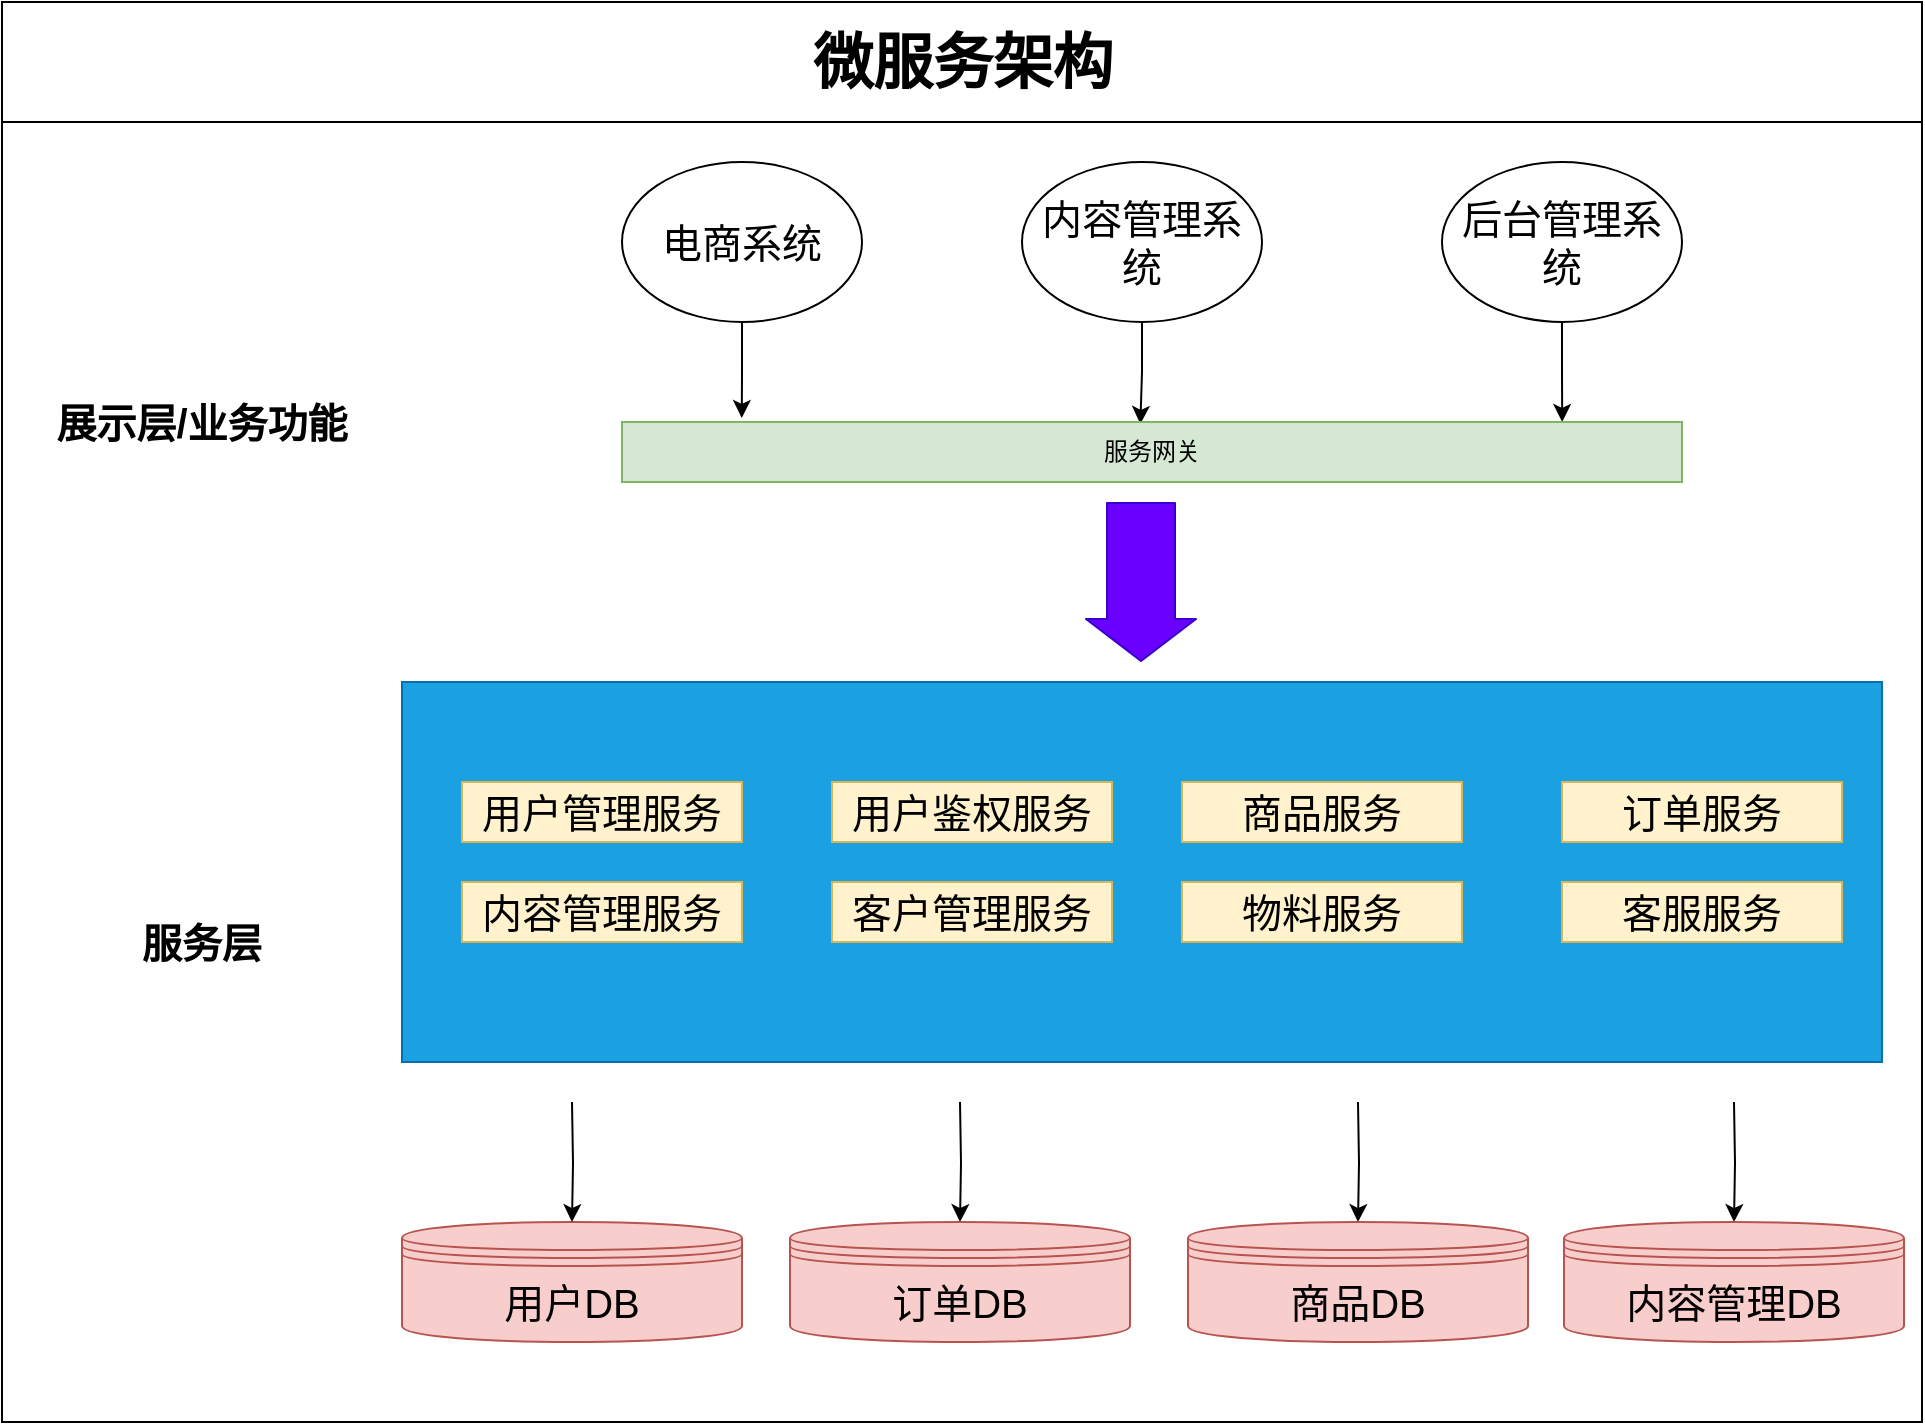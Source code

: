 <mxfile version="14.4.2" type="github">
  <diagram id="sahSBgh8zaKbjRusDvZ8" name="Page-1">
    <mxGraphModel dx="2272" dy="706" grid="1" gridSize="10" guides="1" tooltips="1" connect="1" arrows="1" fold="1" page="1" pageScale="1" pageWidth="850" pageHeight="1100" math="0" shadow="0">
      <root>
        <mxCell id="0" />
        <mxCell id="1" parent="0" />
        <mxCell id="qKksl_JtNVII29_T2Rug-1" value="微服务架构" style="swimlane;html=1;startSize=60;horizontal=1;containerType=tree;newEdgeStyle={&quot;edgeStyle&quot;:&quot;elbowEdgeStyle&quot;,&quot;startArrow&quot;:&quot;none&quot;,&quot;endArrow&quot;:&quot;none&quot;};fontSize=30;fontStyle=1" vertex="1" parent="1">
          <mxGeometry x="-67" y="90" width="960" height="710" as="geometry" />
        </mxCell>
        <mxCell id="qKksl_JtNVII29_T2Rug-2" style="edgeStyle=orthogonalEdgeStyle;rounded=0;orthogonalLoop=1;jettySize=auto;html=1;entryX=0.489;entryY=0.033;entryDx=0;entryDy=0;entryPerimeter=0;" edge="1" parent="qKksl_JtNVII29_T2Rug-1" source="qKksl_JtNVII29_T2Rug-3" target="qKksl_JtNVII29_T2Rug-8">
          <mxGeometry relative="1" as="geometry" />
        </mxCell>
        <mxCell id="qKksl_JtNVII29_T2Rug-3" value="内容管理系统" style="ellipse;whiteSpace=wrap;html=1;fontSize=20;" vertex="1" parent="qKksl_JtNVII29_T2Rug-1">
          <mxGeometry x="510" y="80" width="120" height="80" as="geometry" />
        </mxCell>
        <mxCell id="qKksl_JtNVII29_T2Rug-4" style="edgeStyle=orthogonalEdgeStyle;rounded=0;orthogonalLoop=1;jettySize=auto;html=1;entryX=0.113;entryY=-0.067;entryDx=0;entryDy=0;entryPerimeter=0;" edge="1" parent="qKksl_JtNVII29_T2Rug-1" source="qKksl_JtNVII29_T2Rug-5" target="qKksl_JtNVII29_T2Rug-8">
          <mxGeometry relative="1" as="geometry" />
        </mxCell>
        <mxCell id="qKksl_JtNVII29_T2Rug-5" value="电商系统" style="ellipse;whiteSpace=wrap;html=1;fontSize=20;" vertex="1" parent="qKksl_JtNVII29_T2Rug-1">
          <mxGeometry x="310" y="80" width="120" height="80" as="geometry" />
        </mxCell>
        <mxCell id="qKksl_JtNVII29_T2Rug-6" style="edgeStyle=orthogonalEdgeStyle;rounded=0;orthogonalLoop=1;jettySize=auto;html=1;entryX=0.887;entryY=0;entryDx=0;entryDy=0;entryPerimeter=0;" edge="1" parent="qKksl_JtNVII29_T2Rug-1" source="qKksl_JtNVII29_T2Rug-7" target="qKksl_JtNVII29_T2Rug-8">
          <mxGeometry relative="1" as="geometry" />
        </mxCell>
        <mxCell id="qKksl_JtNVII29_T2Rug-7" value="后台管理系统" style="ellipse;whiteSpace=wrap;html=1;fontSize=20;" vertex="1" parent="qKksl_JtNVII29_T2Rug-1">
          <mxGeometry x="720" y="80" width="120" height="80" as="geometry" />
        </mxCell>
        <mxCell id="qKksl_JtNVII29_T2Rug-8" value="服务网关" style="rounded=0;whiteSpace=wrap;html=1;fillColor=#d5e8d4;strokeColor=#82b366;" vertex="1" parent="qKksl_JtNVII29_T2Rug-1">
          <mxGeometry x="310" y="210" width="530" height="30" as="geometry" />
        </mxCell>
        <mxCell id="qKksl_JtNVII29_T2Rug-9" value="" style="shape=flexArrow;endArrow=classic;html=1;fontSize=20;width=34;endSize=6.67;fillColor=#6a00ff;strokeColor=#3700CC;" edge="1" parent="qKksl_JtNVII29_T2Rug-1">
          <mxGeometry width="50" height="50" relative="1" as="geometry">
            <mxPoint x="569.5" y="250" as="sourcePoint" />
            <mxPoint x="569.5" y="330" as="targetPoint" />
          </mxGeometry>
        </mxCell>
        <mxCell id="qKksl_JtNVII29_T2Rug-10" value="" style="rounded=0;whiteSpace=wrap;html=1;fontSize=20;fillColor=#1ba1e2;strokeColor=#006EAF;fontColor=#ffffff;" vertex="1" parent="qKksl_JtNVII29_T2Rug-1">
          <mxGeometry x="200" y="340" width="740" height="190" as="geometry" />
        </mxCell>
        <mxCell id="qKksl_JtNVII29_T2Rug-15" style="edgeStyle=orthogonalEdgeStyle;rounded=0;orthogonalLoop=1;jettySize=auto;html=1;entryX=0.5;entryY=0;entryDx=0;entryDy=0;fontSize=20;" edge="1" parent="qKksl_JtNVII29_T2Rug-1" target="qKksl_JtNVII29_T2Rug-27">
          <mxGeometry relative="1" as="geometry">
            <mxPoint x="678" y="550" as="sourcePoint" />
          </mxGeometry>
        </mxCell>
        <mxCell id="qKksl_JtNVII29_T2Rug-20" style="edgeStyle=orthogonalEdgeStyle;rounded=0;orthogonalLoop=1;jettySize=auto;html=1;fontSize=20;" edge="1" parent="qKksl_JtNVII29_T2Rug-1" target="qKksl_JtNVII29_T2Rug-26">
          <mxGeometry relative="1" as="geometry">
            <mxPoint x="479" y="550" as="sourcePoint" />
          </mxGeometry>
        </mxCell>
        <mxCell id="qKksl_JtNVII29_T2Rug-25" value="用户DB" style="shape=datastore;whiteSpace=wrap;html=1;fontSize=20;fillColor=#f8cecc;strokeColor=#b85450;" vertex="1" parent="qKksl_JtNVII29_T2Rug-1">
          <mxGeometry x="200" y="610" width="170" height="60" as="geometry" />
        </mxCell>
        <mxCell id="qKksl_JtNVII29_T2Rug-26" value="订单DB" style="shape=datastore;whiteSpace=wrap;html=1;fontSize=20;fillColor=#f8cecc;strokeColor=#b85450;" vertex="1" parent="qKksl_JtNVII29_T2Rug-1">
          <mxGeometry x="394" y="610" width="170" height="60" as="geometry" />
        </mxCell>
        <mxCell id="qKksl_JtNVII29_T2Rug-27" value="商品DB" style="shape=datastore;whiteSpace=wrap;html=1;fontSize=20;fillColor=#f8cecc;strokeColor=#b85450;" vertex="1" parent="qKksl_JtNVII29_T2Rug-1">
          <mxGeometry x="593" y="610" width="170" height="60" as="geometry" />
        </mxCell>
        <mxCell id="qKksl_JtNVII29_T2Rug-28" style="edgeStyle=orthogonalEdgeStyle;rounded=0;orthogonalLoop=1;jettySize=auto;html=1;entryX=0.5;entryY=0;entryDx=0;entryDy=0;fontSize=20;" edge="1" parent="qKksl_JtNVII29_T2Rug-1" target="qKksl_JtNVII29_T2Rug-25">
          <mxGeometry relative="1" as="geometry">
            <mxPoint x="285" y="550" as="sourcePoint" />
          </mxGeometry>
        </mxCell>
        <mxCell id="qKksl_JtNVII29_T2Rug-29" value="&lt;font style=&quot;font-size: 20px;&quot;&gt;展示层/业务功能&lt;/font&gt;" style="rounded=0;whiteSpace=wrap;html=1;fontSize=20;fontStyle=1;strokeColor=none;" vertex="1" parent="qKksl_JtNVII29_T2Rug-1">
          <mxGeometry x="20" y="180" width="160" height="60" as="geometry" />
        </mxCell>
        <mxCell id="qKksl_JtNVII29_T2Rug-30" value="&lt;font style=&quot;font-size: 20px&quot;&gt;服务层&lt;/font&gt;" style="rounded=0;whiteSpace=wrap;html=1;fontSize=20;fontStyle=1;strokeColor=none;" vertex="1" parent="qKksl_JtNVII29_T2Rug-1">
          <mxGeometry x="20" y="440" width="160" height="60" as="geometry" />
        </mxCell>
        <mxCell id="qKksl_JtNVII29_T2Rug-12" value="用户管理服务" style="rounded=0;whiteSpace=wrap;html=1;fillColor=#fff2cc;strokeColor=#d6b656;fontSize=20;" vertex="1" parent="qKksl_JtNVII29_T2Rug-1">
          <mxGeometry x="230" y="390" width="140" height="30" as="geometry" />
        </mxCell>
        <mxCell id="qKksl_JtNVII29_T2Rug-42" value="用户鉴权服务" style="rounded=0;whiteSpace=wrap;html=1;fillColor=#fff2cc;strokeColor=#d6b656;fontSize=20;" vertex="1" parent="qKksl_JtNVII29_T2Rug-1">
          <mxGeometry x="415" y="390" width="140" height="30" as="geometry" />
        </mxCell>
        <mxCell id="qKksl_JtNVII29_T2Rug-43" value="商品服务" style="rounded=0;whiteSpace=wrap;html=1;fillColor=#fff2cc;strokeColor=#d6b656;fontSize=20;" vertex="1" parent="qKksl_JtNVII29_T2Rug-1">
          <mxGeometry x="590" y="390" width="140" height="30" as="geometry" />
        </mxCell>
        <mxCell id="qKksl_JtNVII29_T2Rug-44" value="订单服务" style="rounded=0;whiteSpace=wrap;html=1;fillColor=#fff2cc;strokeColor=#d6b656;fontSize=20;" vertex="1" parent="qKksl_JtNVII29_T2Rug-1">
          <mxGeometry x="780" y="390" width="140" height="30" as="geometry" />
        </mxCell>
        <mxCell id="qKksl_JtNVII29_T2Rug-45" value="内容管理服务" style="rounded=0;whiteSpace=wrap;html=1;fillColor=#fff2cc;strokeColor=#d6b656;fontSize=20;" vertex="1" parent="qKksl_JtNVII29_T2Rug-1">
          <mxGeometry x="230" y="440" width="140" height="30" as="geometry" />
        </mxCell>
        <mxCell id="qKksl_JtNVII29_T2Rug-46" value="客户管理服务" style="rounded=0;whiteSpace=wrap;html=1;fillColor=#fff2cc;strokeColor=#d6b656;fontSize=20;" vertex="1" parent="qKksl_JtNVII29_T2Rug-1">
          <mxGeometry x="415" y="440" width="140" height="30" as="geometry" />
        </mxCell>
        <mxCell id="qKksl_JtNVII29_T2Rug-47" value="物料服务" style="rounded=0;whiteSpace=wrap;html=1;fillColor=#fff2cc;strokeColor=#d6b656;fontSize=20;" vertex="1" parent="qKksl_JtNVII29_T2Rug-1">
          <mxGeometry x="590" y="440" width="140" height="30" as="geometry" />
        </mxCell>
        <mxCell id="qKksl_JtNVII29_T2Rug-48" value="客服服务" style="rounded=0;whiteSpace=wrap;html=1;fillColor=#fff2cc;strokeColor=#d6b656;fontSize=20;" vertex="1" parent="qKksl_JtNVII29_T2Rug-1">
          <mxGeometry x="780" y="440" width="140" height="30" as="geometry" />
        </mxCell>
        <mxCell id="qKksl_JtNVII29_T2Rug-57" style="edgeStyle=orthogonalEdgeStyle;rounded=0;orthogonalLoop=1;jettySize=auto;html=1;entryX=0.5;entryY=0;entryDx=0;entryDy=0;fontSize=20;" edge="1" parent="qKksl_JtNVII29_T2Rug-1" target="qKksl_JtNVII29_T2Rug-58">
          <mxGeometry relative="1" as="geometry">
            <mxPoint x="866" y="550" as="sourcePoint" />
          </mxGeometry>
        </mxCell>
        <mxCell id="qKksl_JtNVII29_T2Rug-58" value="内容管理DB" style="shape=datastore;whiteSpace=wrap;html=1;fontSize=20;fillColor=#f8cecc;strokeColor=#b85450;" vertex="1" parent="qKksl_JtNVII29_T2Rug-1">
          <mxGeometry x="781" y="610" width="170" height="60" as="geometry" />
        </mxCell>
      </root>
    </mxGraphModel>
  </diagram>
</mxfile>
